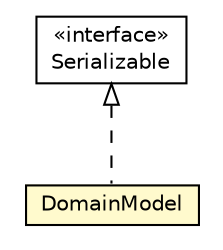 #!/usr/local/bin/dot
#
# Class diagram 
# Generated by UMLGraph version 5.1 (http://www.umlgraph.org/)
#

digraph G {
	edge [fontname="Helvetica",fontsize=10,labelfontname="Helvetica",labelfontsize=10];
	node [fontname="Helvetica",fontsize=10,shape=plaintext];
	nodesep=0.25;
	ranksep=0.5;
	// pt.ist.fenixframework.dml.DomainModel
	c44928 [label=<<table title="pt.ist.fenixframework.dml.DomainModel" border="0" cellborder="1" cellspacing="0" cellpadding="2" port="p" bgcolor="lemonChiffon" href="./DomainModel.html">
		<tr><td><table border="0" cellspacing="0" cellpadding="1">
<tr><td align="center" balign="center"> DomainModel </td></tr>
		</table></td></tr>
		</table>>, fontname="Helvetica", fontcolor="black", fontsize=10.0];
	//pt.ist.fenixframework.dml.DomainModel implements java.io.Serializable
	c45212:p -> c44928:p [dir=back,arrowtail=empty,style=dashed];
	// java.io.Serializable
	c45212 [label=<<table title="java.io.Serializable" border="0" cellborder="1" cellspacing="0" cellpadding="2" port="p" href="http://java.sun.com/j2se/1.4.2/docs/api/java/io/Serializable.html">
		<tr><td><table border="0" cellspacing="0" cellpadding="1">
<tr><td align="center" balign="center"> &#171;interface&#187; </td></tr>
<tr><td align="center" balign="center"> Serializable </td></tr>
		</table></td></tr>
		</table>>, fontname="Helvetica", fontcolor="black", fontsize=10.0];
}


